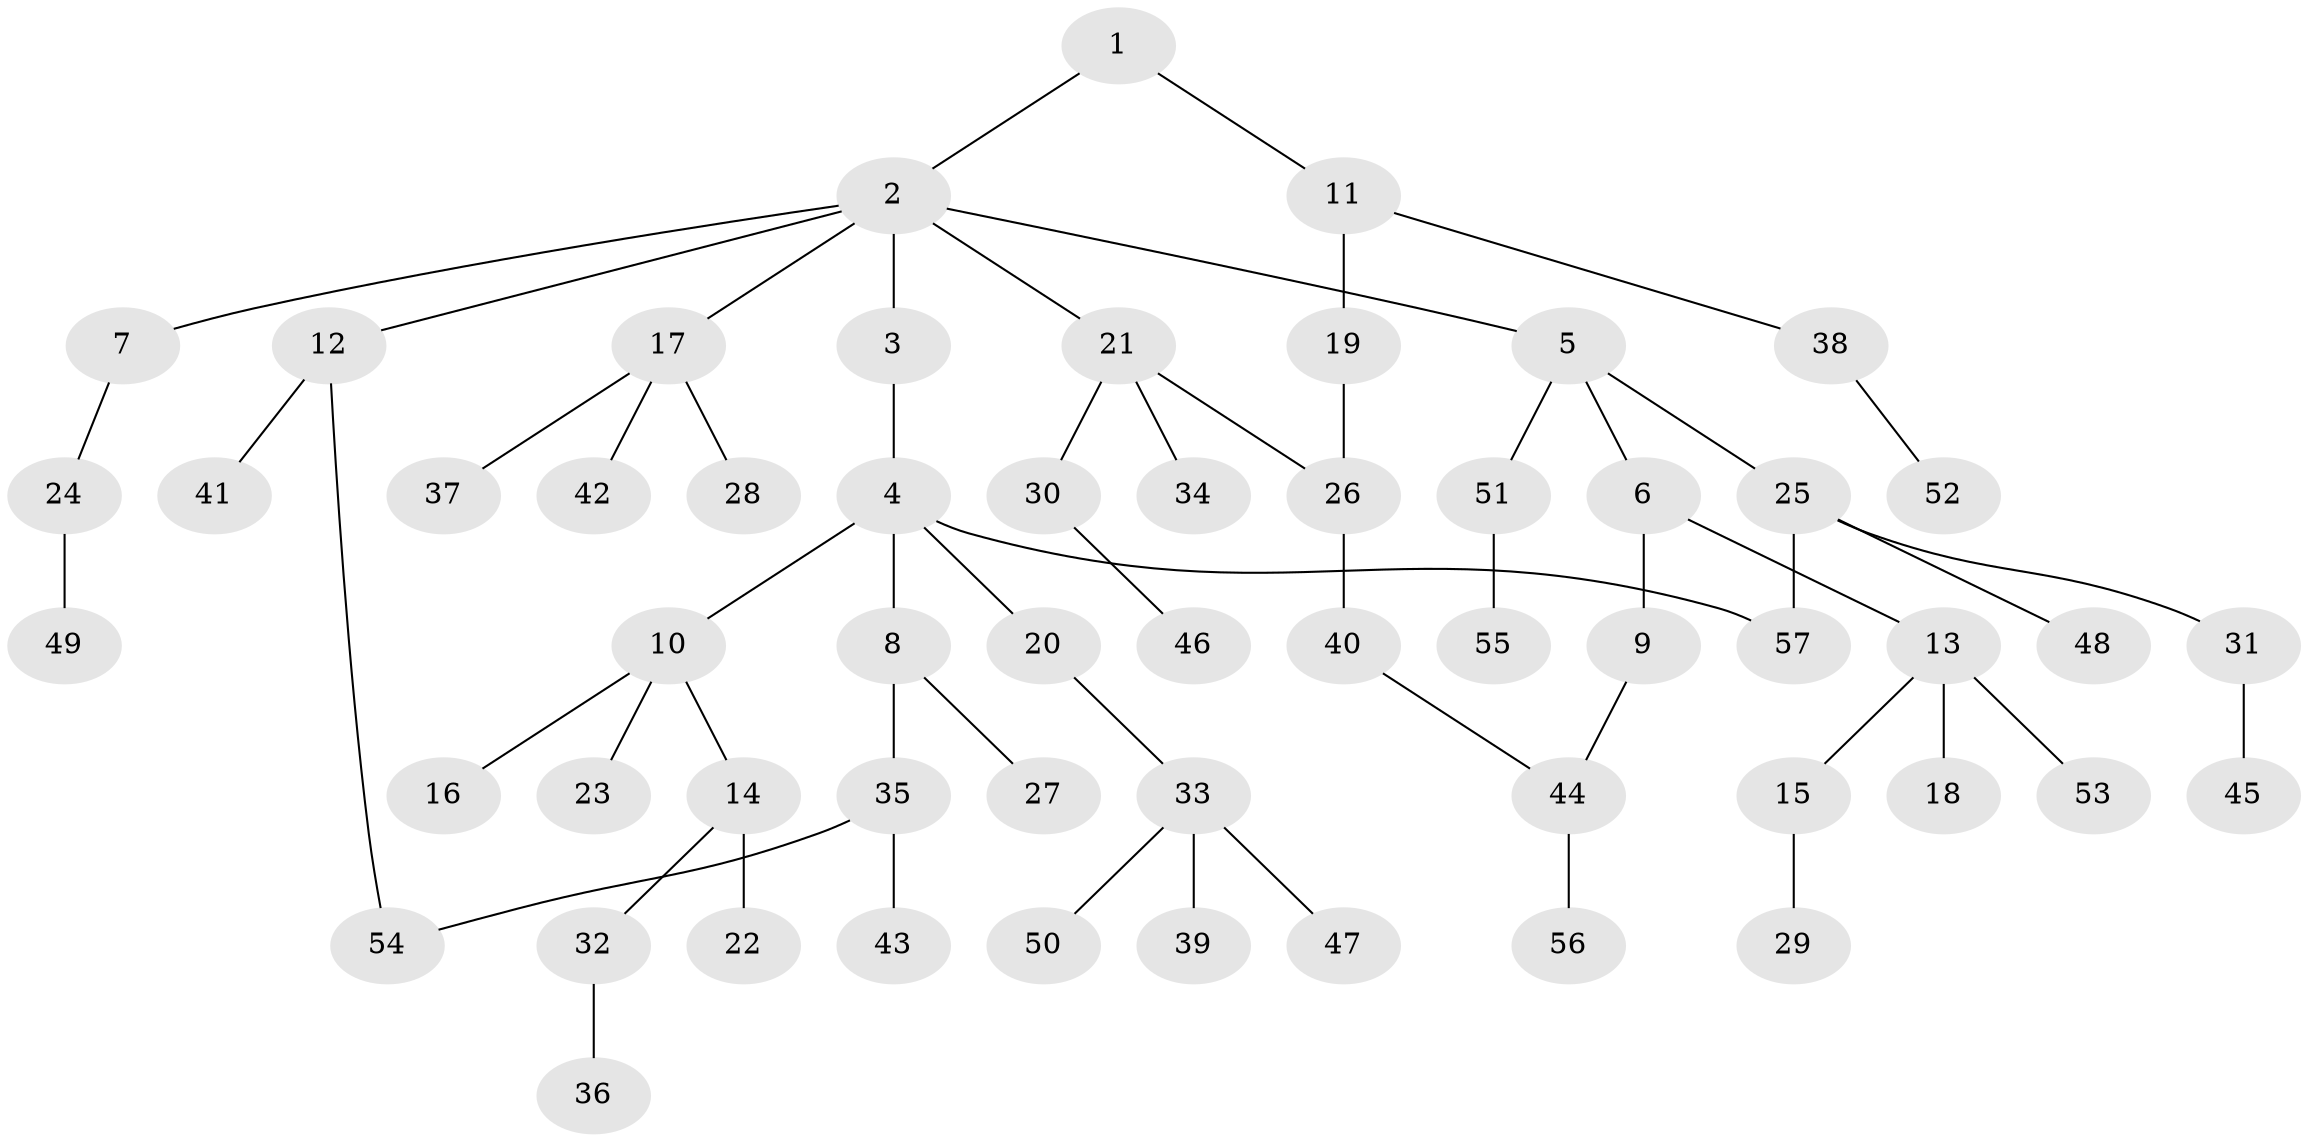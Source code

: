 // coarse degree distribution, {2: 0.15789473684210525, 7: 0.02631578947368421, 6: 0.02631578947368421, 4: 0.02631578947368421, 5: 0.02631578947368421, 3: 0.2631578947368421, 1: 0.47368421052631576}
// Generated by graph-tools (version 1.1) at 2025/41/03/06/25 10:41:31]
// undirected, 57 vertices, 60 edges
graph export_dot {
graph [start="1"]
  node [color=gray90,style=filled];
  1;
  2;
  3;
  4;
  5;
  6;
  7;
  8;
  9;
  10;
  11;
  12;
  13;
  14;
  15;
  16;
  17;
  18;
  19;
  20;
  21;
  22;
  23;
  24;
  25;
  26;
  27;
  28;
  29;
  30;
  31;
  32;
  33;
  34;
  35;
  36;
  37;
  38;
  39;
  40;
  41;
  42;
  43;
  44;
  45;
  46;
  47;
  48;
  49;
  50;
  51;
  52;
  53;
  54;
  55;
  56;
  57;
  1 -- 2;
  1 -- 11;
  2 -- 3;
  2 -- 5;
  2 -- 7;
  2 -- 12;
  2 -- 17;
  2 -- 21;
  3 -- 4;
  4 -- 8;
  4 -- 10;
  4 -- 20;
  4 -- 57;
  5 -- 6;
  5 -- 25;
  5 -- 51;
  6 -- 9;
  6 -- 13;
  7 -- 24;
  8 -- 27;
  8 -- 35;
  9 -- 44;
  10 -- 14;
  10 -- 16;
  10 -- 23;
  11 -- 19;
  11 -- 38;
  12 -- 41;
  12 -- 54;
  13 -- 15;
  13 -- 18;
  13 -- 53;
  14 -- 22;
  14 -- 32;
  15 -- 29;
  17 -- 28;
  17 -- 37;
  17 -- 42;
  19 -- 26;
  20 -- 33;
  21 -- 26;
  21 -- 30;
  21 -- 34;
  24 -- 49;
  25 -- 31;
  25 -- 48;
  25 -- 57;
  26 -- 40;
  30 -- 46;
  31 -- 45;
  32 -- 36;
  33 -- 39;
  33 -- 47;
  33 -- 50;
  35 -- 43;
  35 -- 54;
  38 -- 52;
  40 -- 44;
  44 -- 56;
  51 -- 55;
}

